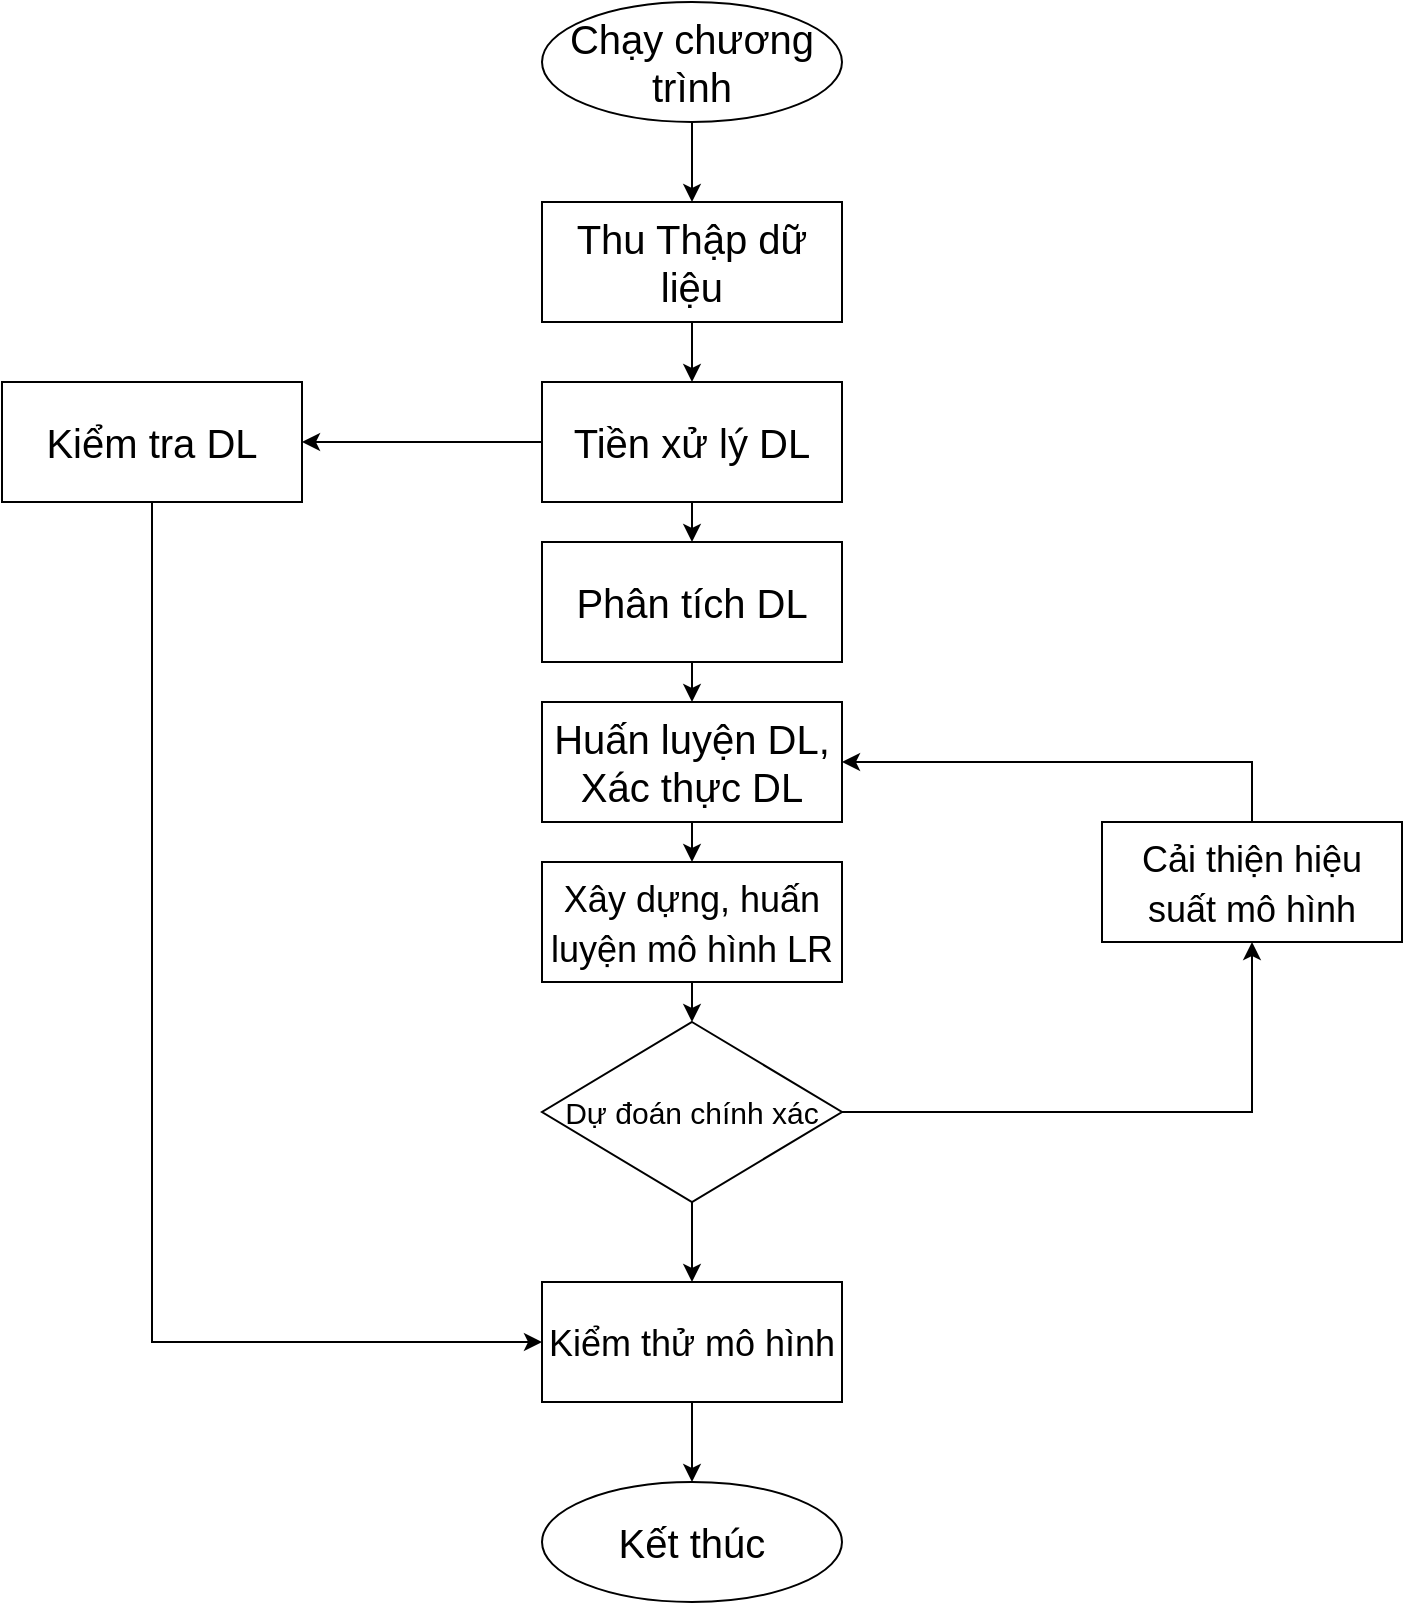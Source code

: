 <?xml version="1.0" encoding="UTF-8"?>
<mxfile version="27.0.6">
  <diagram id="C5RBs43oDa-KdzZeNtuy" name="Page-1">
    <mxGraphModel dx="2131" dy="863" grid="1" gridSize="10" guides="1" tooltips="1" connect="1" arrows="1" fold="1" page="1" pageScale="1" pageWidth="827" pageHeight="1169" math="0" shadow="0">
      <root>
        <mxCell id="WIyWlLk6GJQsqaUBKTNV-0" />
        <mxCell id="WIyWlLk6GJQsqaUBKTNV-1" parent="WIyWlLk6GJQsqaUBKTNV-0" />
        <mxCell id="HIAhLpLzVSx4tMOQITRS-12" style="edgeStyle=orthogonalEdgeStyle;rounded=0;orthogonalLoop=1;jettySize=auto;html=1;exitX=0.5;exitY=1;exitDx=0;exitDy=0;entryX=0.5;entryY=0;entryDx=0;entryDy=0;" parent="WIyWlLk6GJQsqaUBKTNV-1" source="HIAhLpLzVSx4tMOQITRS-0" target="HIAhLpLzVSx4tMOQITRS-1" edge="1">
          <mxGeometry relative="1" as="geometry" />
        </mxCell>
        <mxCell id="HIAhLpLzVSx4tMOQITRS-0" value="&lt;font style=&quot;font-size: 20px;&quot;&gt;Chạy chương trình&lt;/font&gt;" style="ellipse;whiteSpace=wrap;html=1;" parent="WIyWlLk6GJQsqaUBKTNV-1" vertex="1">
          <mxGeometry x="330" y="60" width="150" height="60" as="geometry" />
        </mxCell>
        <mxCell id="HIAhLpLzVSx4tMOQITRS-14" style="edgeStyle=orthogonalEdgeStyle;rounded=0;orthogonalLoop=1;jettySize=auto;html=1;exitX=0.5;exitY=1;exitDx=0;exitDy=0;entryX=0.5;entryY=0;entryDx=0;entryDy=0;" parent="WIyWlLk6GJQsqaUBKTNV-1" source="HIAhLpLzVSx4tMOQITRS-1" target="HIAhLpLzVSx4tMOQITRS-2" edge="1">
          <mxGeometry relative="1" as="geometry" />
        </mxCell>
        <mxCell id="HIAhLpLzVSx4tMOQITRS-1" value="&lt;font style=&quot;font-size: 20px;&quot;&gt;Thu Thập dữ liệu&lt;/font&gt;" style="rounded=0;whiteSpace=wrap;html=1;" parent="WIyWlLk6GJQsqaUBKTNV-1" vertex="1">
          <mxGeometry x="330" y="160" width="150" height="60" as="geometry" />
        </mxCell>
        <mxCell id="HIAhLpLzVSx4tMOQITRS-15" style="edgeStyle=orthogonalEdgeStyle;rounded=0;orthogonalLoop=1;jettySize=auto;html=1;exitX=0.5;exitY=1;exitDx=0;exitDy=0;entryX=0.5;entryY=0;entryDx=0;entryDy=0;" parent="WIyWlLk6GJQsqaUBKTNV-1" source="HIAhLpLzVSx4tMOQITRS-2" target="HIAhLpLzVSx4tMOQITRS-3" edge="1">
          <mxGeometry relative="1" as="geometry" />
        </mxCell>
        <mxCell id="HIAhLpLzVSx4tMOQITRS-17" style="edgeStyle=orthogonalEdgeStyle;rounded=0;orthogonalLoop=1;jettySize=auto;html=1;exitX=0;exitY=0.5;exitDx=0;exitDy=0;entryX=1;entryY=0.5;entryDx=0;entryDy=0;" parent="WIyWlLk6GJQsqaUBKTNV-1" source="HIAhLpLzVSx4tMOQITRS-2" target="HIAhLpLzVSx4tMOQITRS-4" edge="1">
          <mxGeometry relative="1" as="geometry" />
        </mxCell>
        <mxCell id="HIAhLpLzVSx4tMOQITRS-2" value="&lt;font style=&quot;font-size: 20px;&quot;&gt;Tiền xử lý DL&lt;/font&gt;" style="rounded=0;whiteSpace=wrap;html=1;" parent="WIyWlLk6GJQsqaUBKTNV-1" vertex="1">
          <mxGeometry x="330" y="250" width="150" height="60" as="geometry" />
        </mxCell>
        <mxCell id="HIAhLpLzVSx4tMOQITRS-27" style="edgeStyle=orthogonalEdgeStyle;rounded=0;orthogonalLoop=1;jettySize=auto;html=1;exitX=0.5;exitY=1;exitDx=0;exitDy=0;entryX=0.5;entryY=0;entryDx=0;entryDy=0;" parent="WIyWlLk6GJQsqaUBKTNV-1" source="HIAhLpLzVSx4tMOQITRS-3" target="HIAhLpLzVSx4tMOQITRS-5" edge="1">
          <mxGeometry relative="1" as="geometry" />
        </mxCell>
        <mxCell id="HIAhLpLzVSx4tMOQITRS-3" value="Phân tích DL" style="rounded=0;whiteSpace=wrap;html=1;fontSize=20;" parent="WIyWlLk6GJQsqaUBKTNV-1" vertex="1">
          <mxGeometry x="330" y="330" width="150" height="60" as="geometry" />
        </mxCell>
        <mxCell id="HIAhLpLzVSx4tMOQITRS-18" style="edgeStyle=orthogonalEdgeStyle;rounded=0;orthogonalLoop=1;jettySize=auto;html=1;exitX=0.5;exitY=1;exitDx=0;exitDy=0;entryX=0;entryY=0.5;entryDx=0;entryDy=0;" parent="WIyWlLk6GJQsqaUBKTNV-1" source="HIAhLpLzVSx4tMOQITRS-4" target="HIAhLpLzVSx4tMOQITRS-9" edge="1">
          <mxGeometry relative="1" as="geometry">
            <mxPoint x="134.429" y="730" as="targetPoint" />
          </mxGeometry>
        </mxCell>
        <mxCell id="HIAhLpLzVSx4tMOQITRS-4" value="Kiểm tra DL" style="rounded=0;whiteSpace=wrap;html=1;fontSize=20;" parent="WIyWlLk6GJQsqaUBKTNV-1" vertex="1">
          <mxGeometry x="60" y="250" width="150" height="60" as="geometry" />
        </mxCell>
        <mxCell id="HIAhLpLzVSx4tMOQITRS-26" style="edgeStyle=orthogonalEdgeStyle;rounded=0;orthogonalLoop=1;jettySize=auto;html=1;exitX=0.5;exitY=1;exitDx=0;exitDy=0;entryX=0.5;entryY=0;entryDx=0;entryDy=0;" parent="WIyWlLk6GJQsqaUBKTNV-1" source="HIAhLpLzVSx4tMOQITRS-5" target="HIAhLpLzVSx4tMOQITRS-6" edge="1">
          <mxGeometry relative="1" as="geometry" />
        </mxCell>
        <mxCell id="HIAhLpLzVSx4tMOQITRS-5" value="Huấn luyện DL, Xác thực DL" style="rounded=0;whiteSpace=wrap;html=1;fontSize=20;" parent="WIyWlLk6GJQsqaUBKTNV-1" vertex="1">
          <mxGeometry x="330" y="410" width="150" height="60" as="geometry" />
        </mxCell>
        <mxCell id="HIAhLpLzVSx4tMOQITRS-24" style="edgeStyle=orthogonalEdgeStyle;rounded=0;orthogonalLoop=1;jettySize=auto;html=1;exitX=0.5;exitY=1;exitDx=0;exitDy=0;entryX=0.5;entryY=0;entryDx=0;entryDy=0;" parent="WIyWlLk6GJQsqaUBKTNV-1" source="HIAhLpLzVSx4tMOQITRS-6" target="HIAhLpLzVSx4tMOQITRS-7" edge="1">
          <mxGeometry relative="1" as="geometry" />
        </mxCell>
        <mxCell id="HIAhLpLzVSx4tMOQITRS-6" value="&lt;font style=&quot;font-size: 18px;&quot;&gt;Xây dựng, huấn luyện mô hình LR&lt;/font&gt;" style="rounded=0;whiteSpace=wrap;html=1;fontSize=20;" parent="WIyWlLk6GJQsqaUBKTNV-1" vertex="1">
          <mxGeometry x="330" y="490" width="150" height="60" as="geometry" />
        </mxCell>
        <mxCell id="HIAhLpLzVSx4tMOQITRS-21" style="edgeStyle=orthogonalEdgeStyle;rounded=0;orthogonalLoop=1;jettySize=auto;html=1;exitX=0.5;exitY=1;exitDx=0;exitDy=0;entryX=0.5;entryY=0;entryDx=0;entryDy=0;" parent="WIyWlLk6GJQsqaUBKTNV-1" source="HIAhLpLzVSx4tMOQITRS-7" target="HIAhLpLzVSx4tMOQITRS-9" edge="1">
          <mxGeometry relative="1" as="geometry" />
        </mxCell>
        <mxCell id="HIAhLpLzVSx4tMOQITRS-23" style="edgeStyle=orthogonalEdgeStyle;rounded=0;orthogonalLoop=1;jettySize=auto;html=1;exitX=1;exitY=0.5;exitDx=0;exitDy=0;entryX=0.5;entryY=1;entryDx=0;entryDy=0;" parent="WIyWlLk6GJQsqaUBKTNV-1" source="HIAhLpLzVSx4tMOQITRS-7" target="HIAhLpLzVSx4tMOQITRS-8" edge="1">
          <mxGeometry relative="1" as="geometry" />
        </mxCell>
        <mxCell id="HIAhLpLzVSx4tMOQITRS-7" value="&lt;font style=&quot;font-size: 15px;&quot;&gt;Dự đoán chính xác&lt;/font&gt;" style="rhombus;whiteSpace=wrap;html=1;" parent="WIyWlLk6GJQsqaUBKTNV-1" vertex="1">
          <mxGeometry x="330" y="570" width="150" height="90" as="geometry" />
        </mxCell>
        <mxCell id="HIAhLpLzVSx4tMOQITRS-25" style="edgeStyle=orthogonalEdgeStyle;rounded=0;orthogonalLoop=1;jettySize=auto;html=1;exitX=0.5;exitY=0;exitDx=0;exitDy=0;entryX=1;entryY=0.5;entryDx=0;entryDy=0;" parent="WIyWlLk6GJQsqaUBKTNV-1" source="HIAhLpLzVSx4tMOQITRS-8" target="HIAhLpLzVSx4tMOQITRS-5" edge="1">
          <mxGeometry relative="1" as="geometry" />
        </mxCell>
        <mxCell id="HIAhLpLzVSx4tMOQITRS-8" value="&lt;font style=&quot;font-size: 18px;&quot;&gt;Cải thiện hiệu suất mô hình&lt;/font&gt;" style="rounded=0;whiteSpace=wrap;html=1;fontSize=20;" parent="WIyWlLk6GJQsqaUBKTNV-1" vertex="1">
          <mxGeometry x="610" y="470" width="150" height="60" as="geometry" />
        </mxCell>
        <mxCell id="HIAhLpLzVSx4tMOQITRS-20" style="edgeStyle=orthogonalEdgeStyle;rounded=0;orthogonalLoop=1;jettySize=auto;html=1;exitX=0.5;exitY=1;exitDx=0;exitDy=0;entryX=0.5;entryY=0;entryDx=0;entryDy=0;" parent="WIyWlLk6GJQsqaUBKTNV-1" source="HIAhLpLzVSx4tMOQITRS-9" target="HIAhLpLzVSx4tMOQITRS-11" edge="1">
          <mxGeometry relative="1" as="geometry" />
        </mxCell>
        <mxCell id="HIAhLpLzVSx4tMOQITRS-9" value="&lt;font style=&quot;font-size: 18px;&quot;&gt;Kiểm thử mô hình&lt;/font&gt;" style="rounded=0;whiteSpace=wrap;html=1;fontSize=20;" parent="WIyWlLk6GJQsqaUBKTNV-1" vertex="1">
          <mxGeometry x="330" y="700" width="150" height="60" as="geometry" />
        </mxCell>
        <mxCell id="HIAhLpLzVSx4tMOQITRS-11" value="&lt;font style=&quot;font-size: 20px;&quot;&gt;Kết thúc&lt;/font&gt;" style="ellipse;whiteSpace=wrap;html=1;" parent="WIyWlLk6GJQsqaUBKTNV-1" vertex="1">
          <mxGeometry x="330" y="800" width="150" height="60" as="geometry" />
        </mxCell>
      </root>
    </mxGraphModel>
  </diagram>
</mxfile>
